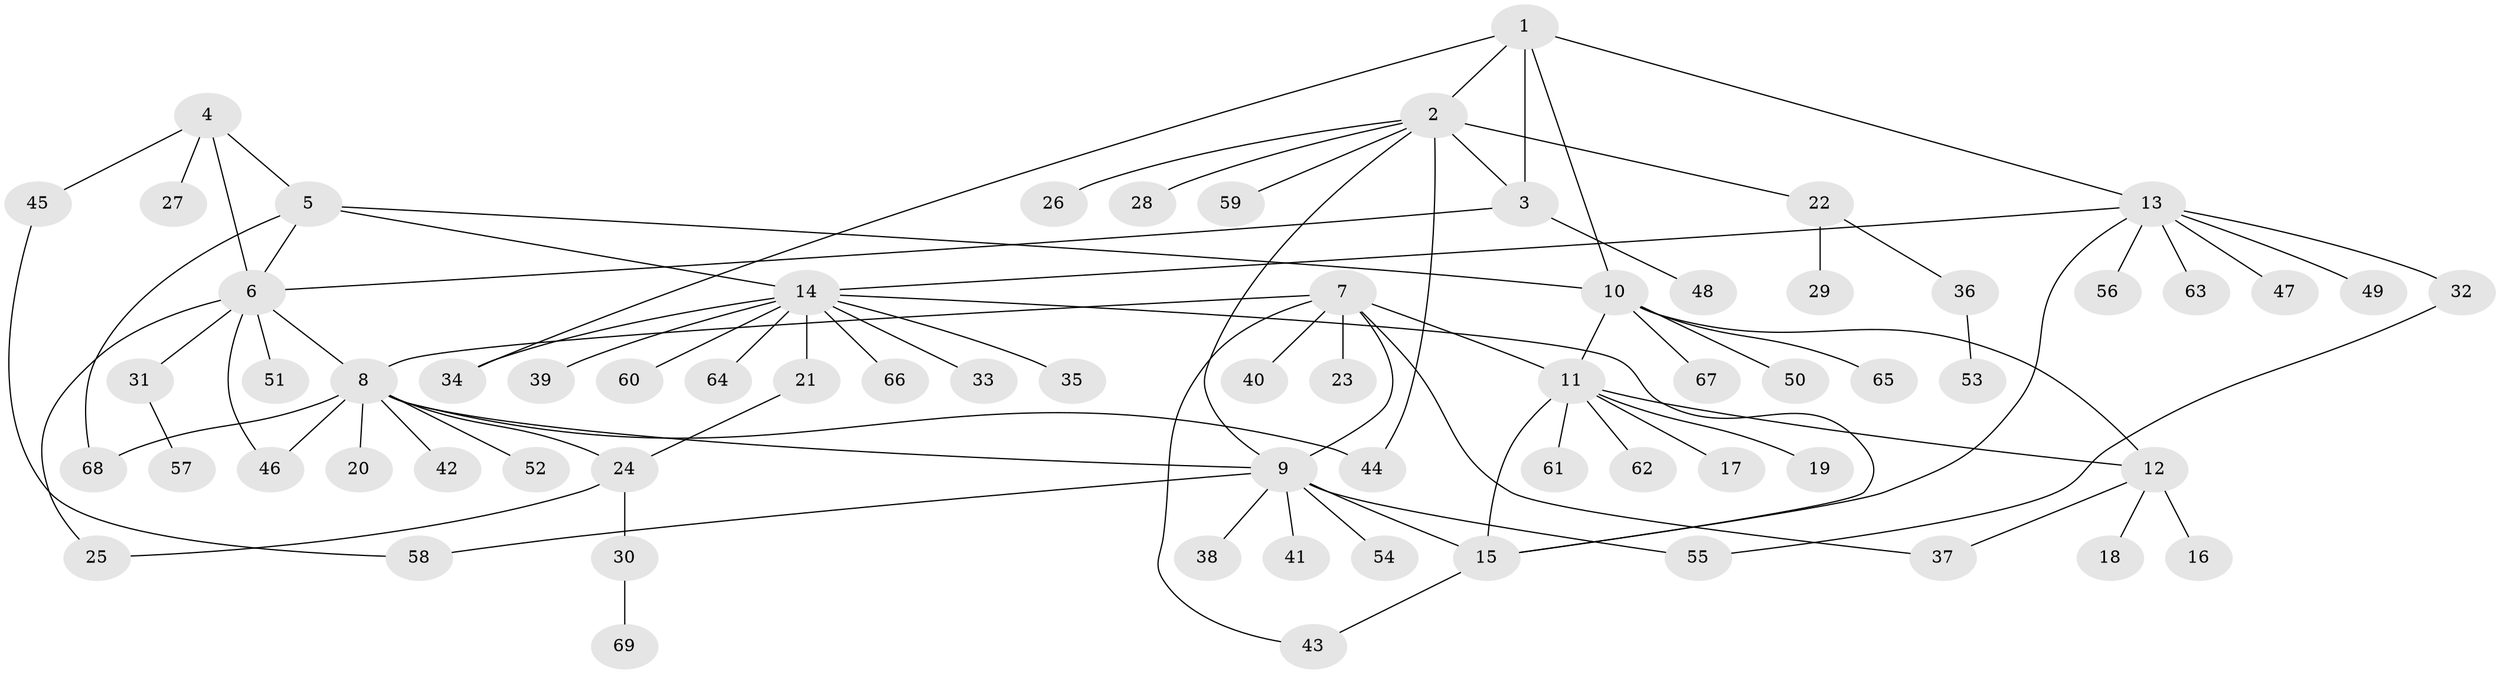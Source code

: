 // coarse degree distribution, {6: 0.05660377358490566, 4: 0.03773584905660377, 5: 0.05660377358490566, 8: 0.018867924528301886, 16: 0.018867924528301886, 9: 0.018867924528301886, 7: 0.018867924528301886, 10: 0.018867924528301886, 1: 0.6037735849056604, 2: 0.1320754716981132, 3: 0.018867924528301886}
// Generated by graph-tools (version 1.1) at 2025/52/02/27/25 19:52:21]
// undirected, 69 vertices, 89 edges
graph export_dot {
graph [start="1"]
  node [color=gray90,style=filled];
  1;
  2;
  3;
  4;
  5;
  6;
  7;
  8;
  9;
  10;
  11;
  12;
  13;
  14;
  15;
  16;
  17;
  18;
  19;
  20;
  21;
  22;
  23;
  24;
  25;
  26;
  27;
  28;
  29;
  30;
  31;
  32;
  33;
  34;
  35;
  36;
  37;
  38;
  39;
  40;
  41;
  42;
  43;
  44;
  45;
  46;
  47;
  48;
  49;
  50;
  51;
  52;
  53;
  54;
  55;
  56;
  57;
  58;
  59;
  60;
  61;
  62;
  63;
  64;
  65;
  66;
  67;
  68;
  69;
  1 -- 2;
  1 -- 3;
  1 -- 10;
  1 -- 13;
  1 -- 34;
  2 -- 3;
  2 -- 9;
  2 -- 22;
  2 -- 26;
  2 -- 28;
  2 -- 44;
  2 -- 59;
  3 -- 6;
  3 -- 48;
  4 -- 5;
  4 -- 6;
  4 -- 27;
  4 -- 45;
  5 -- 6;
  5 -- 10;
  5 -- 14;
  5 -- 68;
  6 -- 8;
  6 -- 25;
  6 -- 31;
  6 -- 46;
  6 -- 51;
  7 -- 8;
  7 -- 9;
  7 -- 11;
  7 -- 23;
  7 -- 37;
  7 -- 40;
  7 -- 43;
  8 -- 9;
  8 -- 20;
  8 -- 24;
  8 -- 42;
  8 -- 44;
  8 -- 46;
  8 -- 52;
  8 -- 68;
  9 -- 15;
  9 -- 38;
  9 -- 41;
  9 -- 54;
  9 -- 55;
  9 -- 58;
  10 -- 11;
  10 -- 12;
  10 -- 50;
  10 -- 65;
  10 -- 67;
  11 -- 12;
  11 -- 15;
  11 -- 17;
  11 -- 19;
  11 -- 61;
  11 -- 62;
  12 -- 16;
  12 -- 18;
  12 -- 37;
  13 -- 14;
  13 -- 15;
  13 -- 32;
  13 -- 47;
  13 -- 49;
  13 -- 56;
  13 -- 63;
  14 -- 15;
  14 -- 21;
  14 -- 33;
  14 -- 34;
  14 -- 35;
  14 -- 39;
  14 -- 60;
  14 -- 64;
  14 -- 66;
  15 -- 43;
  21 -- 24;
  22 -- 29;
  22 -- 36;
  24 -- 25;
  24 -- 30;
  30 -- 69;
  31 -- 57;
  32 -- 55;
  36 -- 53;
  45 -- 58;
}

